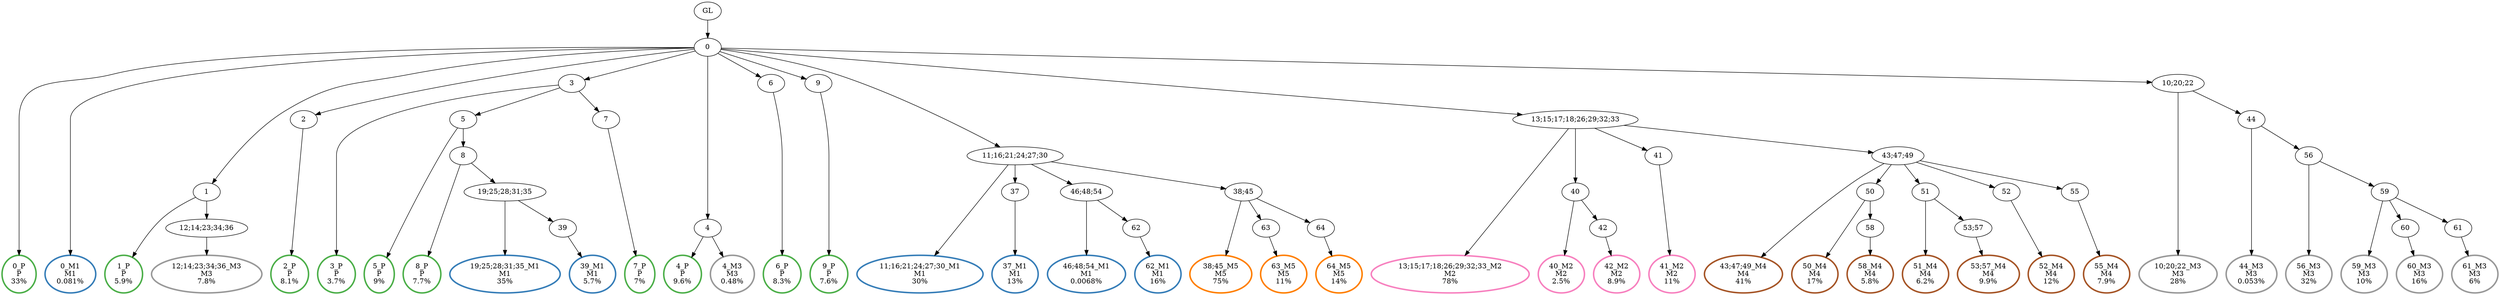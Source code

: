 digraph T {
	{
		rank=same
		74 [penwidth=3,colorscheme=set19,color=3,label="0_P\nP\n33%"]
		72 [penwidth=3,colorscheme=set19,color=3,label="1_P\nP\n5.9%"]
		70 [penwidth=3,colorscheme=set19,color=3,label="2_P\nP\n8.1%"]
		68 [penwidth=3,colorscheme=set19,color=3,label="3_P\nP\n3.7%"]
		66 [penwidth=3,colorscheme=set19,color=3,label="5_P\nP\n9%"]
		64 [penwidth=3,colorscheme=set19,color=3,label="8_P\nP\n7.7%"]
		62 [penwidth=3,colorscheme=set19,color=3,label="7_P\nP\n7%"]
		60 [penwidth=3,colorscheme=set19,color=3,label="4_P\nP\n9.6%"]
		58 [penwidth=3,colorscheme=set19,color=3,label="6_P\nP\n8.3%"]
		56 [penwidth=3,colorscheme=set19,color=3,label="9_P\nP\n7.6%"]
		55 [penwidth=3,colorscheme=set19,color=2,label="0_M1\nM1\n0.081%"]
		53 [penwidth=3,colorscheme=set19,color=2,label="19;25;28;31;35_M1\nM1\n35%"]
		51 [penwidth=3,colorscheme=set19,color=2,label="39_M1\nM1\n5.7%"]
		49 [penwidth=3,colorscheme=set19,color=2,label="11;16;21;24;27;30_M1\nM1\n30%"]
		47 [penwidth=3,colorscheme=set19,color=2,label="37_M1\nM1\n13%"]
		45 [penwidth=3,colorscheme=set19,color=2,label="46;48;54_M1\nM1\n0.0068%"]
		43 [penwidth=3,colorscheme=set19,color=2,label="62_M1\nM1\n16%"]
		41 [penwidth=3,colorscheme=set19,color=8,label="13;15;17;18;26;29;32;33_M2\nM2\n78%"]
		39 [penwidth=3,colorscheme=set19,color=8,label="40_M2\nM2\n2.5%"]
		37 [penwidth=3,colorscheme=set19,color=8,label="42_M2\nM2\n8.9%"]
		35 [penwidth=3,colorscheme=set19,color=8,label="41_M2\nM2\n11%"]
		33 [penwidth=3,colorscheme=set19,color=9,label="12;14;23;34;36_M3\nM3\n7.8%"]
		32 [penwidth=3,colorscheme=set19,color=9,label="4_M3\nM3\n0.48%"]
		30 [penwidth=3,colorscheme=set19,color=9,label="10;20;22_M3\nM3\n28%"]
		28 [penwidth=3,colorscheme=set19,color=9,label="44_M3\nM3\n0.053%"]
		26 [penwidth=3,colorscheme=set19,color=9,label="56_M3\nM3\n32%"]
		24 [penwidth=3,colorscheme=set19,color=9,label="59_M3\nM3\n10%"]
		22 [penwidth=3,colorscheme=set19,color=9,label="60_M3\nM3\n16%"]
		20 [penwidth=3,colorscheme=set19,color=9,label="61_M3\nM3\n6%"]
		18 [penwidth=3,colorscheme=set19,color=7,label="43;47;49_M4\nM4\n41%"]
		16 [penwidth=3,colorscheme=set19,color=7,label="50_M4\nM4\n17%"]
		14 [penwidth=3,colorscheme=set19,color=7,label="58_M4\nM4\n5.8%"]
		12 [penwidth=3,colorscheme=set19,color=7,label="51_M4\nM4\n6.2%"]
		10 [penwidth=3,colorscheme=set19,color=7,label="53;57_M4\nM4\n9.9%"]
		8 [penwidth=3,colorscheme=set19,color=7,label="52_M4\nM4\n12%"]
		6 [penwidth=3,colorscheme=set19,color=7,label="55_M4\nM4\n7.9%"]
		4 [penwidth=3,colorscheme=set19,color=5,label="38;45_M5\nM5\n75%"]
		2 [penwidth=3,colorscheme=set19,color=5,label="63_M5\nM5\n11%"]
		0 [penwidth=3,colorscheme=set19,color=5,label="64_M5\nM5\n14%"]
	}
	76 [label="GL"]
	75 [label="0"]
	73 [label="1"]
	71 [label="2"]
	69 [label="3"]
	67 [label="5"]
	65 [label="8"]
	63 [label="7"]
	61 [label="4"]
	59 [label="6"]
	57 [label="9"]
	54 [label="19;25;28;31;35"]
	52 [label="39"]
	50 [label="11;16;21;24;27;30"]
	48 [label="37"]
	46 [label="46;48;54"]
	44 [label="62"]
	42 [label="13;15;17;18;26;29;32;33"]
	40 [label="40"]
	38 [label="42"]
	36 [label="41"]
	34 [label="12;14;23;34;36"]
	31 [label="10;20;22"]
	29 [label="44"]
	27 [label="56"]
	25 [label="59"]
	23 [label="60"]
	21 [label="61"]
	19 [label="43;47;49"]
	17 [label="50"]
	15 [label="58"]
	13 [label="51"]
	11 [label="53;57"]
	9 [label="52"]
	7 [label="55"]
	5 [label="38;45"]
	3 [label="63"]
	1 [label="64"]
	76 -> 75
	75 -> 74
	75 -> 73
	75 -> 71
	75 -> 69
	75 -> 61
	75 -> 59
	75 -> 57
	75 -> 55
	75 -> 50
	75 -> 42
	75 -> 31
	73 -> 72
	73 -> 34
	71 -> 70
	69 -> 68
	69 -> 67
	69 -> 63
	67 -> 66
	67 -> 65
	65 -> 64
	65 -> 54
	63 -> 62
	61 -> 60
	61 -> 32
	59 -> 58
	57 -> 56
	54 -> 53
	54 -> 52
	52 -> 51
	50 -> 49
	50 -> 48
	50 -> 46
	50 -> 5
	48 -> 47
	46 -> 45
	46 -> 44
	44 -> 43
	42 -> 41
	42 -> 40
	42 -> 36
	42 -> 19
	40 -> 39
	40 -> 38
	38 -> 37
	36 -> 35
	34 -> 33
	31 -> 30
	31 -> 29
	29 -> 28
	29 -> 27
	27 -> 26
	27 -> 25
	25 -> 24
	25 -> 23
	25 -> 21
	23 -> 22
	21 -> 20
	19 -> 18
	19 -> 17
	19 -> 13
	19 -> 9
	19 -> 7
	17 -> 16
	17 -> 15
	15 -> 14
	13 -> 12
	13 -> 11
	11 -> 10
	9 -> 8
	7 -> 6
	5 -> 4
	5 -> 3
	5 -> 1
	3 -> 2
	1 -> 0
}
